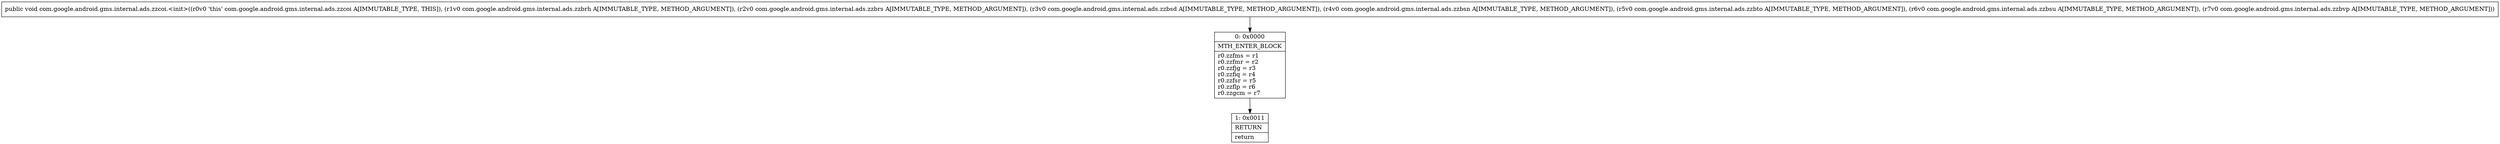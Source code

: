 digraph "CFG forcom.google.android.gms.internal.ads.zzcoi.\<init\>(Lcom\/google\/android\/gms\/internal\/ads\/zzbrh;Lcom\/google\/android\/gms\/internal\/ads\/zzbrs;Lcom\/google\/android\/gms\/internal\/ads\/zzbsd;Lcom\/google\/android\/gms\/internal\/ads\/zzbsn;Lcom\/google\/android\/gms\/internal\/ads\/zzbto;Lcom\/google\/android\/gms\/internal\/ads\/zzbsu;Lcom\/google\/android\/gms\/internal\/ads\/zzbvp;)V" {
Node_0 [shape=record,label="{0\:\ 0x0000|MTH_ENTER_BLOCK\l|r0.zzfms = r1\lr0.zzfmr = r2\lr0.zzfjg = r3\lr0.zzfiq = r4\lr0.zzfsr = r5\lr0.zzflp = r6\lr0.zzgcm = r7\l}"];
Node_1 [shape=record,label="{1\:\ 0x0011|RETURN\l|return\l}"];
MethodNode[shape=record,label="{public void com.google.android.gms.internal.ads.zzcoi.\<init\>((r0v0 'this' com.google.android.gms.internal.ads.zzcoi A[IMMUTABLE_TYPE, THIS]), (r1v0 com.google.android.gms.internal.ads.zzbrh A[IMMUTABLE_TYPE, METHOD_ARGUMENT]), (r2v0 com.google.android.gms.internal.ads.zzbrs A[IMMUTABLE_TYPE, METHOD_ARGUMENT]), (r3v0 com.google.android.gms.internal.ads.zzbsd A[IMMUTABLE_TYPE, METHOD_ARGUMENT]), (r4v0 com.google.android.gms.internal.ads.zzbsn A[IMMUTABLE_TYPE, METHOD_ARGUMENT]), (r5v0 com.google.android.gms.internal.ads.zzbto A[IMMUTABLE_TYPE, METHOD_ARGUMENT]), (r6v0 com.google.android.gms.internal.ads.zzbsu A[IMMUTABLE_TYPE, METHOD_ARGUMENT]), (r7v0 com.google.android.gms.internal.ads.zzbvp A[IMMUTABLE_TYPE, METHOD_ARGUMENT])) }"];
MethodNode -> Node_0;
Node_0 -> Node_1;
}

